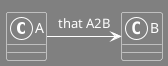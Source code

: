 {
  "sha1": "gahagq2uzy89xfum2bx3xrwis86q527",
  "insertion": {
    "when": "2024-06-01T09:03:07.493Z",
    "url": "https://github.com/plantuml/plantuml/issues/1230",
    "user": "plantuml@gmail.com"
  }
}
@startuml
!pragma layout smetana

<style>
root {
  BackgroundColor gray
  Linecolor white
  
  FontColor white
}
</style>

class A
class B

A -> B : that A2B
@enduml
